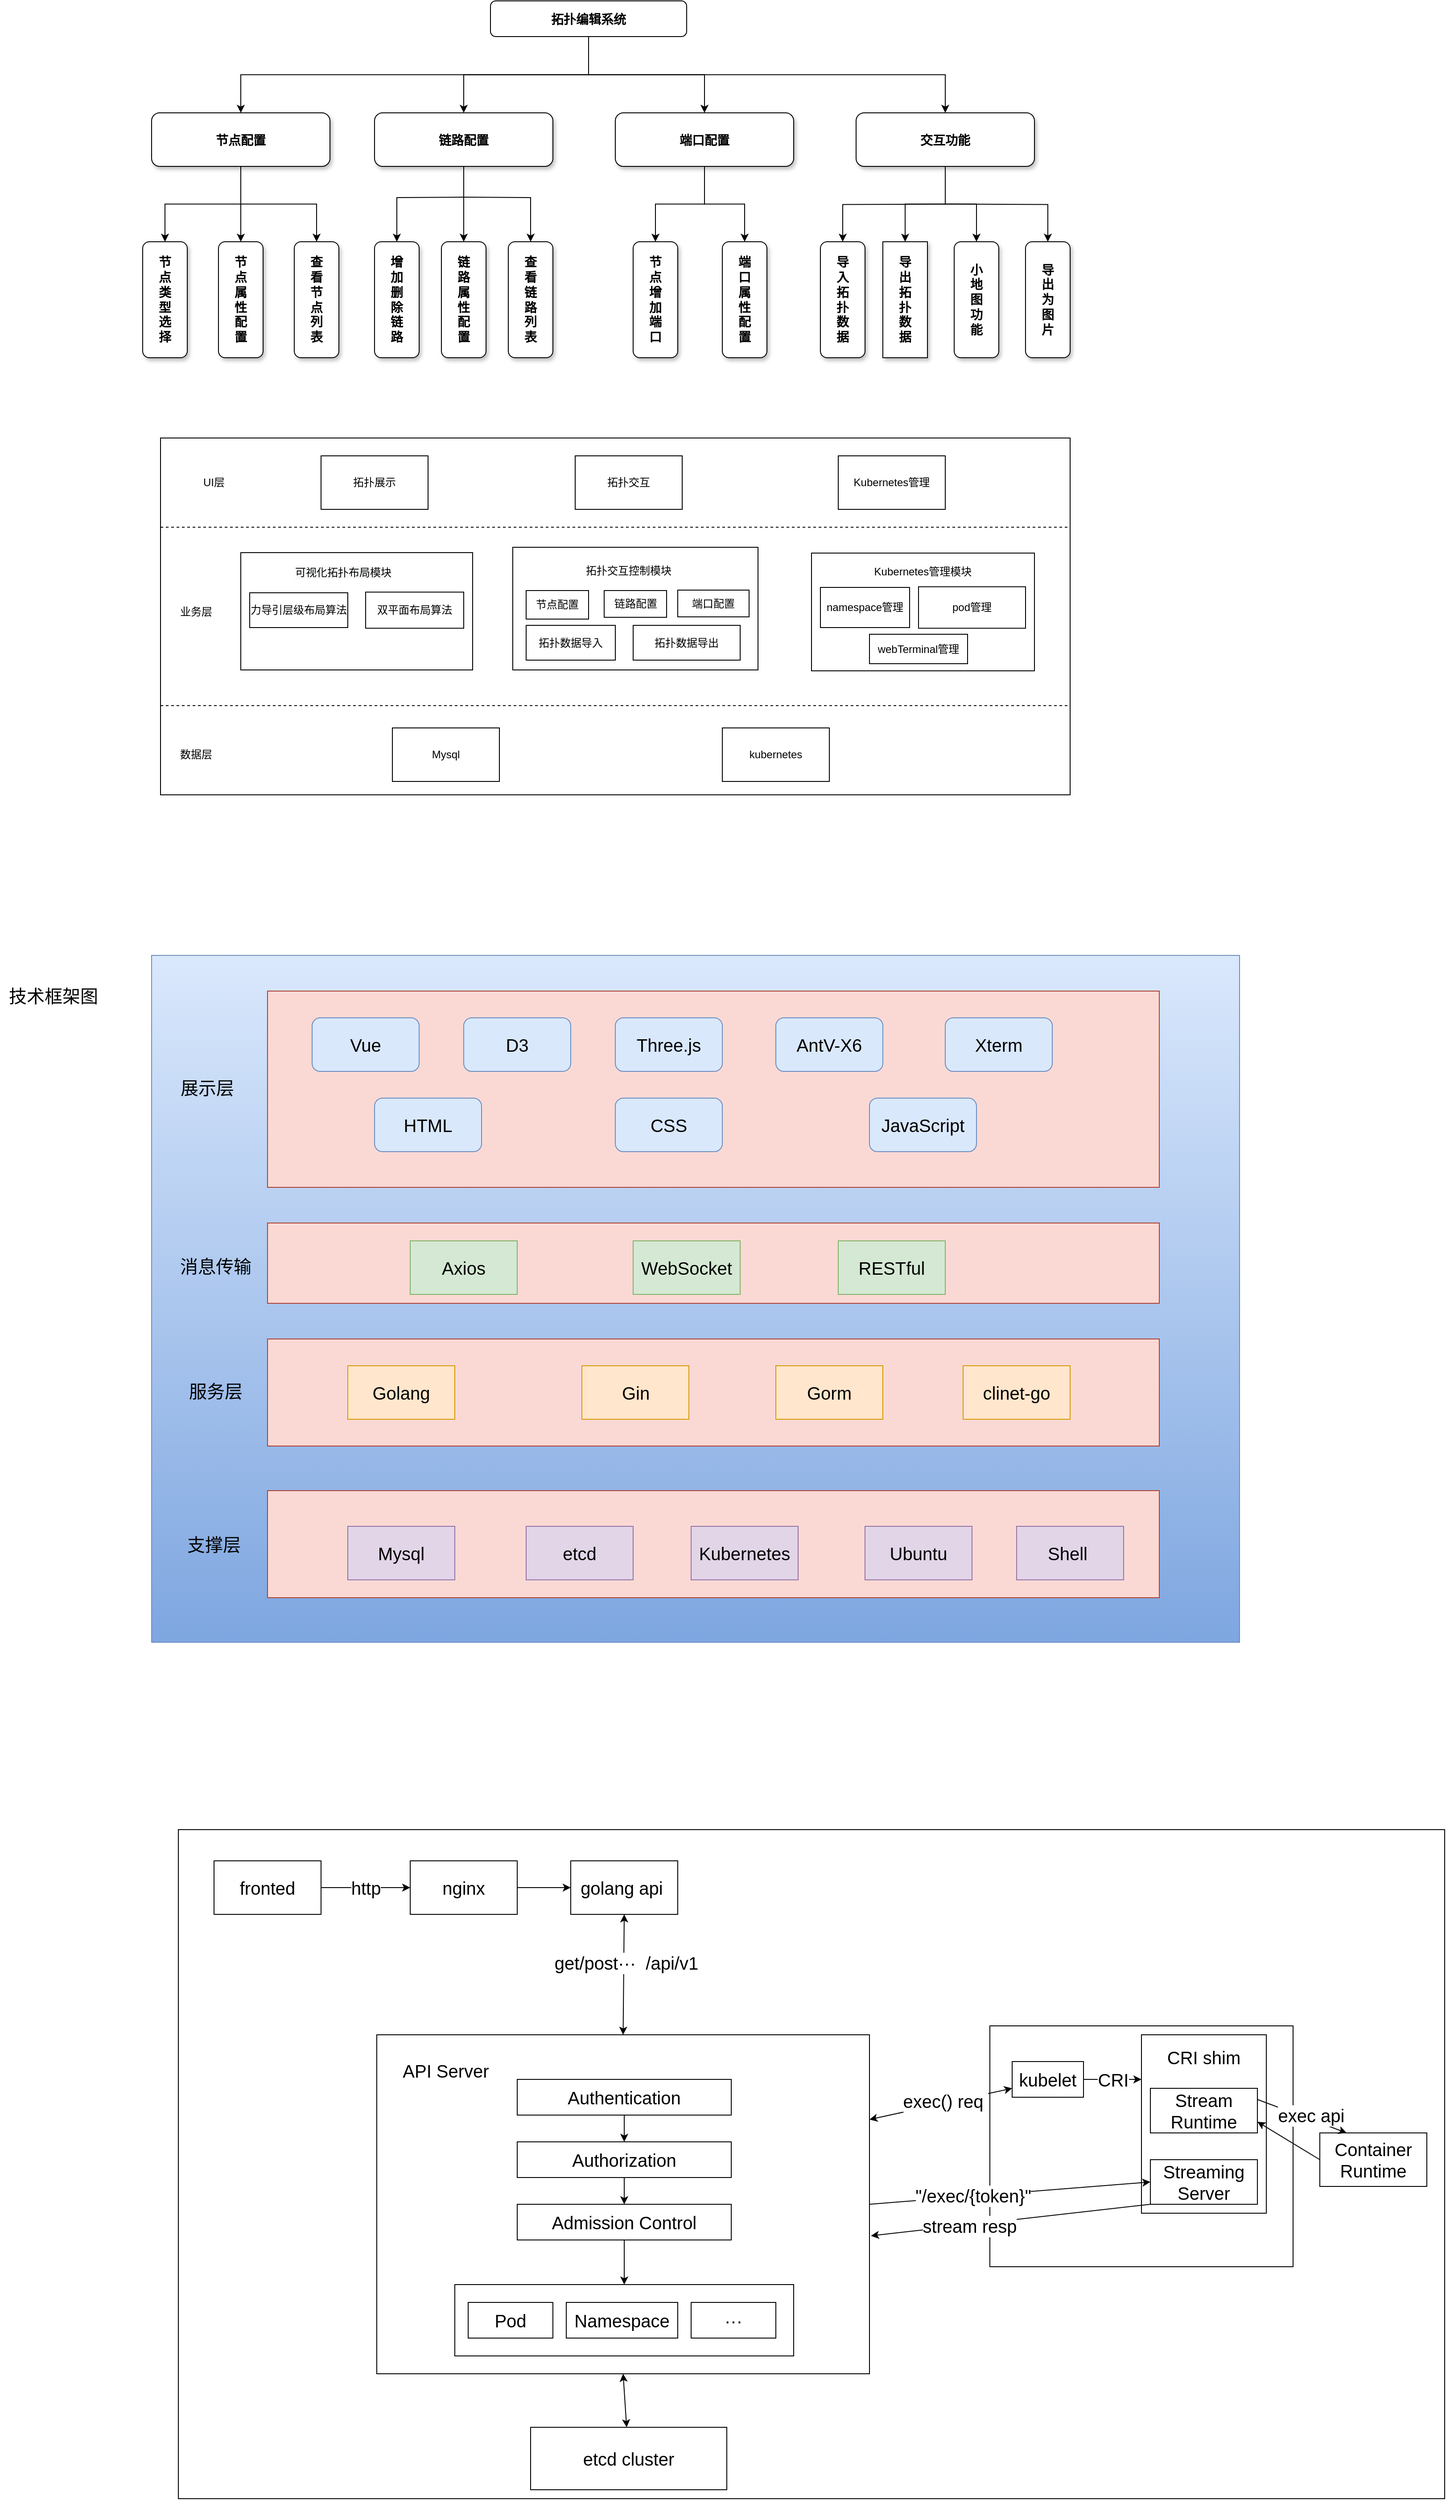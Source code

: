 <mxfile version="20.5.1" type="github">
  <diagram name="Page-1" id="97916047-d0de-89f5-080d-49f4d83e522f">
    <mxGraphModel dx="1673" dy="887" grid="1" gridSize="10" guides="1" tooltips="1" connect="1" arrows="1" fold="1" page="1" pageScale="1.5" pageWidth="4681" pageHeight="3300" background="none" math="0" shadow="0">
      <root>
        <mxCell id="0" />
        <mxCell id="1" parent="0" />
        <mxCell id="KwxauNoUihIvwHTF1U2A-198" value="" style="rounded=0;whiteSpace=wrap;html=1;shadow=0;fontSize=20;fillColor=#dae8fc;strokeColor=#6c8ebf;gradientColor=#7ea6e0;" vertex="1" parent="1">
          <mxGeometry x="330" y="1400" width="1220" height="770" as="geometry" />
        </mxCell>
        <mxCell id="3" value="拓扑编辑系统" style="rounded=1;shadow=0;fontStyle=1;fontSize=14;" parent="1" vertex="1">
          <mxGeometry x="710" y="330" width="220" height="40" as="geometry" />
        </mxCell>
        <mxCell id="KwxauNoUihIvwHTF1U2A-68" value="" style="edgeStyle=orthogonalEdgeStyle;rounded=0;jumpSize=1;orthogonalLoop=1;jettySize=auto;html=1;strokeColor=default;startFill=1;endFill=1;" edge="1" parent="1" source="4" target="KwxauNoUihIvwHTF1U2A-67">
          <mxGeometry relative="1" as="geometry" />
        </mxCell>
        <mxCell id="KwxauNoUihIvwHTF1U2A-70" value="" style="edgeStyle=orthogonalEdgeStyle;rounded=0;jumpSize=1;orthogonalLoop=1;jettySize=auto;html=1;strokeColor=default;startFill=1;endFill=1;entryX=0.5;entryY=0;entryDx=0;entryDy=0;" edge="1" parent="1" source="4" target="KwxauNoUihIvwHTF1U2A-71">
          <mxGeometry relative="1" as="geometry">
            <mxPoint x="470" y="610" as="targetPoint" />
          </mxGeometry>
        </mxCell>
        <mxCell id="4" value="节点配置" style="rounded=1;shadow=1;fontStyle=1;fontSize=14;" parent="1" vertex="1">
          <mxGeometry x="330" y="455.5" width="200" height="60" as="geometry" />
        </mxCell>
        <mxCell id="5" value="链路配置" style="rounded=1;shadow=1;fontStyle=1;fontSize=14;" parent="1" vertex="1">
          <mxGeometry x="580" y="455.5" width="200" height="60" as="geometry" />
        </mxCell>
        <mxCell id="6" value="端口配置" style="rounded=1;shadow=1;fontStyle=1;fontSize=14;" parent="1" vertex="1">
          <mxGeometry x="850" y="455.5" width="200" height="60" as="geometry" />
        </mxCell>
        <mxCell id="KwxauNoUihIvwHTF1U2A-131" value="" style="edgeStyle=orthogonalEdgeStyle;rounded=0;jumpSize=1;orthogonalLoop=1;jettySize=auto;html=1;strokeColor=default;startFill=1;endFill=1;" edge="1" parent="1" source="KwxauNoUihIvwHTF1U2A-57" target="KwxauNoUihIvwHTF1U2A-128">
          <mxGeometry relative="1" as="geometry" />
        </mxCell>
        <mxCell id="KwxauNoUihIvwHTF1U2A-135" style="edgeStyle=orthogonalEdgeStyle;rounded=0;jumpSize=1;orthogonalLoop=1;jettySize=auto;html=1;exitX=0.5;exitY=1;exitDx=0;exitDy=0;entryX=0.5;entryY=0;entryDx=0;entryDy=0;strokeColor=default;startFill=1;endFill=1;" edge="1" parent="1" source="KwxauNoUihIvwHTF1U2A-57" target="KwxauNoUihIvwHTF1U2A-134">
          <mxGeometry relative="1" as="geometry" />
        </mxCell>
        <mxCell id="KwxauNoUihIvwHTF1U2A-57" value="交互功能" style="rounded=1;shadow=1;fontStyle=1;fontSize=14;" vertex="1" parent="1">
          <mxGeometry x="1120" y="455.5" width="200" height="60" as="geometry" />
        </mxCell>
        <mxCell id="KwxauNoUihIvwHTF1U2A-63" value="" style="endArrow=classic;html=1;rounded=0;strokeColor=default;jumpSize=1;edgeStyle=orthogonalEdgeStyle;entryX=0.5;entryY=0;entryDx=0;entryDy=0;exitX=0.5;exitY=1;exitDx=0;exitDy=0;" edge="1" parent="1" source="3" target="4">
          <mxGeometry width="50" height="50" relative="1" as="geometry">
            <mxPoint x="769.94" y="390" as="sourcePoint" />
            <mxPoint x="719.94" y="440" as="targetPoint" />
          </mxGeometry>
        </mxCell>
        <mxCell id="KwxauNoUihIvwHTF1U2A-64" value="" style="endArrow=classic;html=1;rounded=0;strokeColor=default;jumpSize=1;entryX=0.5;entryY=0;entryDx=0;entryDy=0;exitX=0.5;exitY=1;exitDx=0;exitDy=0;edgeStyle=orthogonalEdgeStyle;" edge="1" parent="1" source="3" target="5">
          <mxGeometry width="50" height="50" relative="1" as="geometry">
            <mxPoint x="830" y="420" as="sourcePoint" />
            <mxPoint x="780" y="470" as="targetPoint" />
          </mxGeometry>
        </mxCell>
        <mxCell id="KwxauNoUihIvwHTF1U2A-65" value="" style="endArrow=classic;html=1;rounded=0;strokeColor=default;jumpSize=1;edgeStyle=orthogonalEdgeStyle;entryX=0.5;entryY=0;entryDx=0;entryDy=0;exitX=0.5;exitY=1;exitDx=0;exitDy=0;" edge="1" parent="1" source="3" target="6">
          <mxGeometry width="50" height="50" relative="1" as="geometry">
            <mxPoint x="960" y="360" as="sourcePoint" />
            <mxPoint x="910" y="410" as="targetPoint" />
          </mxGeometry>
        </mxCell>
        <mxCell id="KwxauNoUihIvwHTF1U2A-66" value="" style="endArrow=classic;html=1;rounded=0;strokeColor=default;jumpSize=1;entryX=0.5;entryY=0;entryDx=0;entryDy=0;exitX=0.5;exitY=1;exitDx=0;exitDy=0;edgeStyle=orthogonalEdgeStyle;" edge="1" parent="1" source="3" target="KwxauNoUihIvwHTF1U2A-57">
          <mxGeometry width="50" height="50" relative="1" as="geometry">
            <mxPoint x="1130" y="400" as="sourcePoint" />
            <mxPoint x="1080" y="450" as="targetPoint" />
          </mxGeometry>
        </mxCell>
        <mxCell id="KwxauNoUihIvwHTF1U2A-67" value="节&lt;br&gt;点&lt;br&gt;类&lt;br&gt;型&lt;br&gt;选&lt;br&gt;择" style="whiteSpace=wrap;html=1;fontSize=14;rounded=1;shadow=1;fontStyle=1;align=center;" vertex="1" parent="1">
          <mxGeometry x="320" y="600" width="50" height="130" as="geometry" />
        </mxCell>
        <mxCell id="KwxauNoUihIvwHTF1U2A-71" value="节&lt;br&gt;点&lt;br&gt;属&lt;br&gt;性&lt;br&gt;配&lt;br&gt;置" style="whiteSpace=wrap;html=1;fontSize=14;rounded=1;shadow=1;fontStyle=1;" vertex="1" parent="1">
          <mxGeometry x="405" y="600" width="50" height="130" as="geometry" />
        </mxCell>
        <mxCell id="KwxauNoUihIvwHTF1U2A-73" value="查&lt;br&gt;看&lt;br&gt;节&lt;br&gt;点&lt;br&gt;列&lt;br&gt;表" style="whiteSpace=wrap;html=1;fontSize=14;rounded=1;shadow=1;fontStyle=1;" vertex="1" parent="1">
          <mxGeometry x="490" y="600" width="50" height="130" as="geometry" />
        </mxCell>
        <mxCell id="KwxauNoUihIvwHTF1U2A-74" value="" style="edgeStyle=orthogonalEdgeStyle;rounded=0;jumpSize=1;orthogonalLoop=1;jettySize=auto;html=1;strokeColor=default;startFill=1;endFill=1;entryX=0.5;entryY=0;entryDx=0;entryDy=0;exitX=0.5;exitY=1;exitDx=0;exitDy=0;" edge="1" parent="1" source="4" target="KwxauNoUihIvwHTF1U2A-73">
          <mxGeometry relative="1" as="geometry">
            <mxPoint x="480" y="510" as="sourcePoint" />
            <mxPoint x="515" y="594.5" as="targetPoint" />
          </mxGeometry>
        </mxCell>
        <mxCell id="KwxauNoUihIvwHTF1U2A-101" value="" style="edgeStyle=orthogonalEdgeStyle;rounded=0;jumpSize=1;orthogonalLoop=1;jettySize=auto;html=1;strokeColor=default;startFill=1;endFill=1;" edge="1" parent="1" target="KwxauNoUihIvwHTF1U2A-103">
          <mxGeometry relative="1" as="geometry">
            <mxPoint x="680" y="550" as="sourcePoint" />
          </mxGeometry>
        </mxCell>
        <mxCell id="KwxauNoUihIvwHTF1U2A-102" value="" style="edgeStyle=orthogonalEdgeStyle;rounded=0;jumpSize=1;orthogonalLoop=1;jettySize=auto;html=1;strokeColor=default;startFill=1;endFill=1;entryX=0.5;entryY=0;entryDx=0;entryDy=0;exitX=0.5;exitY=1;exitDx=0;exitDy=0;" edge="1" parent="1" target="KwxauNoUihIvwHTF1U2A-104" source="5">
          <mxGeometry relative="1" as="geometry">
            <mxPoint x="680" y="550" as="sourcePoint" />
            <mxPoint x="720" y="644.5" as="targetPoint" />
          </mxGeometry>
        </mxCell>
        <mxCell id="KwxauNoUihIvwHTF1U2A-103" value="增&lt;br&gt;加&lt;br&gt;删&lt;br&gt;除&lt;br&gt;链&lt;br&gt;路" style="whiteSpace=wrap;html=1;fontSize=14;rounded=1;shadow=1;fontStyle=1;align=center;" vertex="1" parent="1">
          <mxGeometry x="580" y="600" width="50" height="130" as="geometry" />
        </mxCell>
        <mxCell id="KwxauNoUihIvwHTF1U2A-104" value="链&lt;br&gt;路&lt;br&gt;属&lt;br&gt;性&lt;br&gt;配&lt;br&gt;置" style="whiteSpace=wrap;html=1;fontSize=14;rounded=1;shadow=1;fontStyle=1;" vertex="1" parent="1">
          <mxGeometry x="655" y="600" width="50" height="130" as="geometry" />
        </mxCell>
        <mxCell id="KwxauNoUihIvwHTF1U2A-105" value="查&lt;br&gt;看&lt;br&gt;链&lt;br&gt;路&lt;br&gt;列&lt;br&gt;表" style="whiteSpace=wrap;html=1;fontSize=14;rounded=1;shadow=1;fontStyle=1;" vertex="1" parent="1">
          <mxGeometry x="730" y="600" width="50" height="130" as="geometry" />
        </mxCell>
        <mxCell id="KwxauNoUihIvwHTF1U2A-106" value="" style="edgeStyle=orthogonalEdgeStyle;rounded=0;jumpSize=1;orthogonalLoop=1;jettySize=auto;html=1;strokeColor=default;startFill=1;endFill=1;entryX=0.5;entryY=0;entryDx=0;entryDy=0;exitX=0.5;exitY=1;exitDx=0;exitDy=0;" edge="1" parent="1" target="KwxauNoUihIvwHTF1U2A-105">
          <mxGeometry relative="1" as="geometry">
            <mxPoint x="680" y="550" as="sourcePoint" />
            <mxPoint x="765" y="629" as="targetPoint" />
          </mxGeometry>
        </mxCell>
        <mxCell id="KwxauNoUihIvwHTF1U2A-119" value="" style="edgeStyle=orthogonalEdgeStyle;rounded=0;jumpSize=1;orthogonalLoop=1;jettySize=auto;html=1;strokeColor=default;startFill=1;endFill=1;exitX=0.5;exitY=1;exitDx=0;exitDy=0;" edge="1" parent="1" target="KwxauNoUihIvwHTF1U2A-121" source="6">
          <mxGeometry relative="1" as="geometry">
            <mxPoint x="950" y="560" as="sourcePoint" />
          </mxGeometry>
        </mxCell>
        <mxCell id="KwxauNoUihIvwHTF1U2A-120" value="" style="edgeStyle=orthogonalEdgeStyle;rounded=0;jumpSize=1;orthogonalLoop=1;jettySize=auto;html=1;strokeColor=default;startFill=1;endFill=1;entryX=0.5;entryY=0;entryDx=0;entryDy=0;exitX=0.5;exitY=1;exitDx=0;exitDy=0;" edge="1" parent="1" target="KwxauNoUihIvwHTF1U2A-122" source="6">
          <mxGeometry relative="1" as="geometry">
            <mxPoint x="940" y="550" as="sourcePoint" />
            <mxPoint x="980" y="644.5" as="targetPoint" />
          </mxGeometry>
        </mxCell>
        <mxCell id="KwxauNoUihIvwHTF1U2A-121" value="节&lt;br&gt;点&lt;br&gt;增&lt;br&gt;加&lt;br&gt;端&lt;br&gt;口" style="whiteSpace=wrap;html=1;fontSize=14;rounded=1;shadow=1;fontStyle=1;align=center;" vertex="1" parent="1">
          <mxGeometry x="870" y="600" width="50" height="130" as="geometry" />
        </mxCell>
        <mxCell id="KwxauNoUihIvwHTF1U2A-122" value="端&lt;br&gt;口&lt;br&gt;属&lt;br&gt;性&lt;br&gt;配&lt;br&gt;置" style="whiteSpace=wrap;html=1;fontSize=14;rounded=1;shadow=1;fontStyle=1;" vertex="1" parent="1">
          <mxGeometry x="970" y="600" width="50" height="130" as="geometry" />
        </mxCell>
        <mxCell id="KwxauNoUihIvwHTF1U2A-125" value="" style="edgeStyle=orthogonalEdgeStyle;rounded=0;jumpSize=1;orthogonalLoop=1;jettySize=auto;html=1;strokeColor=default;startFill=1;endFill=1;" edge="1" parent="1" target="KwxauNoUihIvwHTF1U2A-127">
          <mxGeometry relative="1" as="geometry">
            <mxPoint x="1230" y="557.75" as="sourcePoint" />
          </mxGeometry>
        </mxCell>
        <mxCell id="KwxauNoUihIvwHTF1U2A-127" value="导&lt;br&gt;入&lt;br&gt;拓&lt;br&gt;扑&lt;br&gt;数&lt;br&gt;据" style="whiteSpace=wrap;html=1;fontSize=14;rounded=1;shadow=1;fontStyle=1;align=center;" vertex="1" parent="1">
          <mxGeometry x="1080" y="600" width="50" height="130" as="geometry" />
        </mxCell>
        <mxCell id="KwxauNoUihIvwHTF1U2A-128" value="导&lt;br&gt;出&lt;br&gt;拓&lt;br&gt;扑&lt;br&gt;数&lt;br&gt;据" style="whiteSpace=wrap;html=1;fontSize=14;rounded=1;shadow=1;fontStyle=1;arcSize=0;" vertex="1" parent="1">
          <mxGeometry x="1150" y="600" width="50" height="130" as="geometry" />
        </mxCell>
        <mxCell id="KwxauNoUihIvwHTF1U2A-129" value="导&lt;br&gt;出&lt;br&gt;为&lt;br&gt;图&lt;br&gt;片" style="whiteSpace=wrap;html=1;fontSize=14;rounded=1;shadow=1;fontStyle=1;" vertex="1" parent="1">
          <mxGeometry x="1310" y="600" width="50" height="130" as="geometry" />
        </mxCell>
        <mxCell id="KwxauNoUihIvwHTF1U2A-130" value="" style="edgeStyle=orthogonalEdgeStyle;rounded=0;jumpSize=1;orthogonalLoop=1;jettySize=auto;html=1;strokeColor=default;startFill=1;endFill=1;entryX=0.5;entryY=0;entryDx=0;entryDy=0;exitX=0.5;exitY=1;exitDx=0;exitDy=0;" edge="1" parent="1" target="KwxauNoUihIvwHTF1U2A-129">
          <mxGeometry relative="1" as="geometry">
            <mxPoint x="1230" y="557.75" as="sourcePoint" />
            <mxPoint x="1315" y="636.75" as="targetPoint" />
          </mxGeometry>
        </mxCell>
        <mxCell id="KwxauNoUihIvwHTF1U2A-134" value="小&lt;br&gt;地&lt;br&gt;图&lt;br&gt;功&lt;br&gt;能" style="whiteSpace=wrap;html=1;fontSize=14;rounded=1;shadow=1;fontStyle=1;" vertex="1" parent="1">
          <mxGeometry x="1230" y="600" width="50" height="130" as="geometry" />
        </mxCell>
        <mxCell id="KwxauNoUihIvwHTF1U2A-136" value="" style="rounded=0;whiteSpace=wrap;html=1;" vertex="1" parent="1">
          <mxGeometry x="340" y="820" width="1020" height="400" as="geometry" />
        </mxCell>
        <mxCell id="KwxauNoUihIvwHTF1U2A-137" value="" style="endArrow=none;dashed=1;html=1;rounded=0;exitX=0;exitY=0.25;exitDx=0;exitDy=0;entryX=1;entryY=0.25;entryDx=0;entryDy=0;" edge="1" parent="1" source="KwxauNoUihIvwHTF1U2A-136" target="KwxauNoUihIvwHTF1U2A-136">
          <mxGeometry width="50" height="50" relative="1" as="geometry">
            <mxPoint x="320" y="900" as="sourcePoint" />
            <mxPoint x="1350" y="880" as="targetPoint" />
          </mxGeometry>
        </mxCell>
        <mxCell id="KwxauNoUihIvwHTF1U2A-138" value="UI层&lt;br&gt;" style="text;html=1;strokeColor=none;fillColor=none;align=center;verticalAlign=middle;whiteSpace=wrap;rounded=0;" vertex="1" parent="1">
          <mxGeometry x="370" y="855" width="60" height="30" as="geometry" />
        </mxCell>
        <mxCell id="KwxauNoUihIvwHTF1U2A-139" value="拓扑展示" style="rounded=0;whiteSpace=wrap;html=1;" vertex="1" parent="1">
          <mxGeometry x="520" y="840" width="120" height="60" as="geometry" />
        </mxCell>
        <mxCell id="KwxauNoUihIvwHTF1U2A-140" value="拓扑交互" style="rounded=0;whiteSpace=wrap;html=1;" vertex="1" parent="1">
          <mxGeometry x="805" y="840" width="120" height="60" as="geometry" />
        </mxCell>
        <mxCell id="KwxauNoUihIvwHTF1U2A-141" value="Kubernetes管理" style="rounded=0;whiteSpace=wrap;html=1;" vertex="1" parent="1">
          <mxGeometry x="1100" y="840" width="120" height="60" as="geometry" />
        </mxCell>
        <mxCell id="KwxauNoUihIvwHTF1U2A-142" value="" style="endArrow=none;dashed=1;html=1;rounded=0;exitX=0;exitY=0.25;exitDx=0;exitDy=0;entryX=1;entryY=0.25;entryDx=0;entryDy=0;" edge="1" parent="1">
          <mxGeometry width="50" height="50" relative="1" as="geometry">
            <mxPoint x="340" y="1120" as="sourcePoint" />
            <mxPoint x="1360" y="1120" as="targetPoint" />
          </mxGeometry>
        </mxCell>
        <mxCell id="KwxauNoUihIvwHTF1U2A-143" value="业务层" style="text;html=1;strokeColor=none;fillColor=none;align=center;verticalAlign=middle;whiteSpace=wrap;rounded=0;" vertex="1" parent="1">
          <mxGeometry x="350" y="1000" width="60" height="30" as="geometry" />
        </mxCell>
        <mxCell id="KwxauNoUihIvwHTF1U2A-144" value="" style="rounded=0;whiteSpace=wrap;html=1;" vertex="1" parent="1">
          <mxGeometry x="430" y="948.5" width="260" height="131.5" as="geometry" />
        </mxCell>
        <mxCell id="KwxauNoUihIvwHTF1U2A-145" value="&lt;br&gt;&lt;span style=&quot;color: rgb(0, 0, 0); font-family: Helvetica; font-size: 12px; font-style: normal; font-variant-ligatures: normal; font-variant-caps: normal; font-weight: 400; letter-spacing: normal; orphans: 2; text-align: center; text-indent: 0px; text-transform: none; widows: 2; word-spacing: 0px; -webkit-text-stroke-width: 0px; background-color: rgb(248, 249, 250); text-decoration-thickness: initial; text-decoration-style: initial; text-decoration-color: initial; float: none; display: inline !important;&quot;&gt;可视化拓扑布局模块&lt;/span&gt;&lt;br&gt;" style="text;html=1;strokeColor=none;fillColor=none;align=center;verticalAlign=middle;whiteSpace=wrap;rounded=0;" vertex="1" parent="1">
          <mxGeometry x="490" y="957.5" width="110" height="10" as="geometry" />
        </mxCell>
        <mxCell id="KwxauNoUihIvwHTF1U2A-146" value="力导引层级布局算法" style="rounded=0;whiteSpace=wrap;html=1;" vertex="1" parent="1">
          <mxGeometry x="440" y="993.5" width="110" height="39" as="geometry" />
        </mxCell>
        <mxCell id="KwxauNoUihIvwHTF1U2A-147" value="双平面布局算法" style="rounded=0;whiteSpace=wrap;html=1;" vertex="1" parent="1">
          <mxGeometry x="570" y="992.75" width="110" height="40.5" as="geometry" />
        </mxCell>
        <mxCell id="KwxauNoUihIvwHTF1U2A-148" value="" style="rounded=0;whiteSpace=wrap;html=1;" vertex="1" parent="1">
          <mxGeometry x="735" y="942.5" width="275" height="137.5" as="geometry" />
        </mxCell>
        <mxCell id="KwxauNoUihIvwHTF1U2A-149" value="拓扑交互控制模块" style="text;html=1;strokeColor=none;fillColor=none;align=center;verticalAlign=middle;whiteSpace=wrap;rounded=0;" vertex="1" parent="1">
          <mxGeometry x="810" y="957.5" width="110" height="22" as="geometry" />
        </mxCell>
        <mxCell id="KwxauNoUihIvwHTF1U2A-150" value="节点配置" style="rounded=0;whiteSpace=wrap;html=1;" vertex="1" parent="1">
          <mxGeometry x="750" y="991" width="70" height="32" as="geometry" />
        </mxCell>
        <mxCell id="KwxauNoUihIvwHTF1U2A-151" value="链路配置" style="rounded=0;whiteSpace=wrap;html=1;" vertex="1" parent="1">
          <mxGeometry x="837.5" y="991" width="70" height="30" as="geometry" />
        </mxCell>
        <mxCell id="KwxauNoUihIvwHTF1U2A-152" value="端口配置" style="rounded=0;whiteSpace=wrap;html=1;" vertex="1" parent="1">
          <mxGeometry x="920" y="990.5" width="80" height="30" as="geometry" />
        </mxCell>
        <mxCell id="KwxauNoUihIvwHTF1U2A-153" value="拓扑数据导入" style="rounded=0;whiteSpace=wrap;html=1;" vertex="1" parent="1">
          <mxGeometry x="750" y="1030" width="100" height="39" as="geometry" />
        </mxCell>
        <mxCell id="KwxauNoUihIvwHTF1U2A-154" value="拓扑数据导出" style="rounded=0;whiteSpace=wrap;html=1;" vertex="1" parent="1">
          <mxGeometry x="870" y="1030" width="120" height="39" as="geometry" />
        </mxCell>
        <mxCell id="KwxauNoUihIvwHTF1U2A-155" value="" style="rounded=0;whiteSpace=wrap;html=1;" vertex="1" parent="1">
          <mxGeometry x="1070" y="949" width="250" height="132" as="geometry" />
        </mxCell>
        <mxCell id="KwxauNoUihIvwHTF1U2A-156" value="namespace管理" style="rounded=0;whiteSpace=wrap;html=1;" vertex="1" parent="1">
          <mxGeometry x="1080" y="987.5" width="100" height="45" as="geometry" />
        </mxCell>
        <mxCell id="KwxauNoUihIvwHTF1U2A-157" value="Kubernetes管理模块" style="text;html=1;strokeColor=none;fillColor=none;align=center;verticalAlign=middle;whiteSpace=wrap;rounded=0;" vertex="1" parent="1">
          <mxGeometry x="1135" y="960.5" width="120" height="19" as="geometry" />
        </mxCell>
        <mxCell id="KwxauNoUihIvwHTF1U2A-158" value="pod管理" style="rounded=0;whiteSpace=wrap;html=1;" vertex="1" parent="1">
          <mxGeometry x="1190" y="986.75" width="120" height="46.5" as="geometry" />
        </mxCell>
        <mxCell id="KwxauNoUihIvwHTF1U2A-159" value="数据层" style="text;html=1;strokeColor=none;fillColor=none;align=center;verticalAlign=middle;whiteSpace=wrap;rounded=0;" vertex="1" parent="1">
          <mxGeometry x="350" y="1160" width="60" height="30" as="geometry" />
        </mxCell>
        <mxCell id="KwxauNoUihIvwHTF1U2A-160" value="Mysql" style="rounded=0;whiteSpace=wrap;html=1;" vertex="1" parent="1">
          <mxGeometry x="600" y="1145" width="120" height="60" as="geometry" />
        </mxCell>
        <mxCell id="KwxauNoUihIvwHTF1U2A-161" value="kubernetes" style="rounded=0;whiteSpace=wrap;html=1;" vertex="1" parent="1">
          <mxGeometry x="970" y="1145" width="120" height="60" as="geometry" />
        </mxCell>
        <mxCell id="KwxauNoUihIvwHTF1U2A-162" value="webTerminal管理" style="rounded=0;whiteSpace=wrap;html=1;" vertex="1" parent="1">
          <mxGeometry x="1135" y="1040" width="110" height="33" as="geometry" />
        </mxCell>
        <mxCell id="KwxauNoUihIvwHTF1U2A-174" value="技术框架图" style="text;html=1;strokeColor=none;fillColor=none;align=center;verticalAlign=middle;whiteSpace=wrap;rounded=0;shadow=0;fontSize=20;" vertex="1" parent="1">
          <mxGeometry x="160" y="1430" width="120" height="30" as="geometry" />
        </mxCell>
        <mxCell id="KwxauNoUihIvwHTF1U2A-189" value="" style="rounded=0;whiteSpace=wrap;html=1;shadow=0;fontSize=20;fillColor=#fad9d5;strokeColor=#ae4132;" vertex="1" parent="1">
          <mxGeometry x="460" y="1440" width="1000" height="220" as="geometry" />
        </mxCell>
        <mxCell id="KwxauNoUihIvwHTF1U2A-163" value="" style="rounded=0;whiteSpace=wrap;html=1;shadow=0;fontStyle=1;fillColor=#fad9d5;strokeColor=#ae4132;" vertex="1" parent="1">
          <mxGeometry x="460" y="1830" width="1000" height="120" as="geometry" />
        </mxCell>
        <mxCell id="KwxauNoUihIvwHTF1U2A-170" value="Golang" style="rounded=0;whiteSpace=wrap;html=1;shadow=0;fontSize=20;fillColor=#ffe6cc;strokeColor=#d79b00;" vertex="1" parent="1">
          <mxGeometry x="550" y="1860" width="120" height="60" as="geometry" />
        </mxCell>
        <mxCell id="KwxauNoUihIvwHTF1U2A-171" value="Gin" style="rounded=0;whiteSpace=wrap;html=1;shadow=0;fontSize=20;fillColor=#ffe6cc;strokeColor=#d79b00;" vertex="1" parent="1">
          <mxGeometry x="812.5" y="1860" width="120" height="60" as="geometry" />
        </mxCell>
        <mxCell id="KwxauNoUihIvwHTF1U2A-184" value="展示层" style="text;html=1;strokeColor=none;fillColor=none;align=center;verticalAlign=middle;whiteSpace=wrap;rounded=0;shadow=0;fontSize=20;" vertex="1" parent="1">
          <mxGeometry x="345" y="1530" width="95" height="35" as="geometry" />
        </mxCell>
        <mxCell id="KwxauNoUihIvwHTF1U2A-165" value="D3" style="rounded=1;whiteSpace=wrap;html=1;shadow=0;fontSize=20;fillColor=#dae8fc;strokeColor=#6c8ebf;" vertex="1" parent="1">
          <mxGeometry x="680" y="1470" width="120" height="60" as="geometry" />
        </mxCell>
        <mxCell id="KwxauNoUihIvwHTF1U2A-166" value="Three.js" style="rounded=1;whiteSpace=wrap;html=1;shadow=0;fontSize=20;fillColor=#dae8fc;strokeColor=#6c8ebf;" vertex="1" parent="1">
          <mxGeometry x="850" y="1470" width="120" height="60" as="geometry" />
        </mxCell>
        <mxCell id="KwxauNoUihIvwHTF1U2A-167" value="AntV-X6" style="rounded=1;whiteSpace=wrap;html=1;shadow=0;fontSize=20;fillColor=#dae8fc;strokeColor=#6c8ebf;" vertex="1" parent="1">
          <mxGeometry x="1030" y="1470" width="120" height="60" as="geometry" />
        </mxCell>
        <mxCell id="KwxauNoUihIvwHTF1U2A-175" value="&lt;span style=&quot;font-size: 20px;&quot;&gt;HTML&lt;/span&gt;" style="rounded=1;whiteSpace=wrap;html=1;shadow=0;fillColor=#dae8fc;strokeColor=#6c8ebf;" vertex="1" parent="1">
          <mxGeometry x="580" y="1560" width="120" height="60" as="geometry" />
        </mxCell>
        <mxCell id="KwxauNoUihIvwHTF1U2A-176" value="&lt;font style=&quot;font-size: 20px;&quot;&gt;CSS&lt;/font&gt;" style="rounded=1;whiteSpace=wrap;html=1;shadow=0;fillColor=#dae8fc;strokeColor=#6c8ebf;" vertex="1" parent="1">
          <mxGeometry x="850" y="1560" width="120" height="60" as="geometry" />
        </mxCell>
        <mxCell id="KwxauNoUihIvwHTF1U2A-177" value="&lt;font style=&quot;font-size: 20px;&quot;&gt;JavaScript&lt;/font&gt;" style="rounded=1;whiteSpace=wrap;html=1;shadow=0;fillColor=#dae8fc;strokeColor=#6c8ebf;" vertex="1" parent="1">
          <mxGeometry x="1135" y="1560" width="120" height="60" as="geometry" />
        </mxCell>
        <mxCell id="KwxauNoUihIvwHTF1U2A-180" value="Xterm" style="rounded=1;whiteSpace=wrap;html=1;shadow=0;fontSize=20;fillColor=#dae8fc;strokeColor=#6c8ebf;" vertex="1" parent="1">
          <mxGeometry x="1220" y="1470" width="120" height="60" as="geometry" />
        </mxCell>
        <mxCell id="KwxauNoUihIvwHTF1U2A-164" value="&lt;font style=&quot;font-size: 20px;&quot;&gt;Vue&lt;/font&gt;" style="rounded=1;whiteSpace=wrap;html=1;shadow=0;fillColor=#dae8fc;strokeColor=#6c8ebf;" vertex="1" parent="1">
          <mxGeometry x="510" y="1470" width="120" height="60" as="geometry" />
        </mxCell>
        <mxCell id="KwxauNoUihIvwHTF1U2A-190" value="" style="rounded=0;whiteSpace=wrap;html=1;shadow=0;fontSize=20;fillColor=#fad9d5;strokeColor=#ae4132;" vertex="1" parent="1">
          <mxGeometry x="460" y="1700" width="1000" height="90" as="geometry" />
        </mxCell>
        <mxCell id="KwxauNoUihIvwHTF1U2A-168" value="Axios" style="rounded=0;whiteSpace=wrap;html=1;shadow=0;fontSize=20;fillColor=#d5e8d4;strokeColor=#82b366;" vertex="1" parent="1">
          <mxGeometry x="620" y="1720" width="120" height="60" as="geometry" />
        </mxCell>
        <mxCell id="KwxauNoUihIvwHTF1U2A-179" value="RESTful" style="rounded=0;whiteSpace=wrap;html=1;shadow=0;fontSize=20;fillColor=#d5e8d4;strokeColor=#82b366;" vertex="1" parent="1">
          <mxGeometry x="1100" y="1720" width="120" height="60" as="geometry" />
        </mxCell>
        <mxCell id="KwxauNoUihIvwHTF1U2A-191" value="消息传输" style="text;whiteSpace=wrap;html=1;fontSize=20;" vertex="1" parent="1">
          <mxGeometry x="360" y="1730" width="105" height="40" as="geometry" />
        </mxCell>
        <mxCell id="KwxauNoUihIvwHTF1U2A-192" value="服务层" style="text;whiteSpace=wrap;html=1;fontSize=20;" vertex="1" parent="1">
          <mxGeometry x="370" y="1870" width="105" height="40" as="geometry" />
        </mxCell>
        <mxCell id="KwxauNoUihIvwHTF1U2A-194" value="" style="rounded=0;whiteSpace=wrap;html=1;shadow=0;fontSize=20;fillColor=#fad9d5;strokeColor=#ae4132;" vertex="1" parent="1">
          <mxGeometry x="460" y="2000" width="1000" height="120" as="geometry" />
        </mxCell>
        <mxCell id="KwxauNoUihIvwHTF1U2A-173" value="Kubernetes" style="rounded=0;whiteSpace=wrap;html=1;shadow=0;fontSize=20;fillColor=#e1d5e7;strokeColor=#9673a6;" vertex="1" parent="1">
          <mxGeometry x="935" y="2040" width="120" height="60" as="geometry" />
        </mxCell>
        <mxCell id="KwxauNoUihIvwHTF1U2A-182" value="Ubuntu" style="rounded=0;whiteSpace=wrap;html=1;shadow=0;fontSize=20;fillColor=#e1d5e7;strokeColor=#9673a6;" vertex="1" parent="1">
          <mxGeometry x="1130" y="2040" width="120" height="60" as="geometry" />
        </mxCell>
        <mxCell id="KwxauNoUihIvwHTF1U2A-183" value="Shell&amp;nbsp;" style="rounded=0;whiteSpace=wrap;html=1;shadow=0;fontSize=20;fillColor=#e1d5e7;strokeColor=#9673a6;" vertex="1" parent="1">
          <mxGeometry x="1300" y="2040" width="120" height="60" as="geometry" />
        </mxCell>
        <mxCell id="KwxauNoUihIvwHTF1U2A-193" value="Mysql" style="rounded=0;whiteSpace=wrap;html=1;shadow=0;fontSize=20;fillColor=#e1d5e7;strokeColor=#9673a6;" vertex="1" parent="1">
          <mxGeometry x="550" y="2040" width="120" height="60" as="geometry" />
        </mxCell>
        <mxCell id="KwxauNoUihIvwHTF1U2A-195" value="支撑层" style="text;html=1;strokeColor=none;fillColor=none;align=center;verticalAlign=middle;whiteSpace=wrap;rounded=0;shadow=0;fontSize=20;" vertex="1" parent="1">
          <mxGeometry x="360" y="2045" width="80" height="30" as="geometry" />
        </mxCell>
        <mxCell id="KwxauNoUihIvwHTF1U2A-172" value="WebSocket" style="rounded=0;whiteSpace=wrap;html=1;shadow=0;fontSize=20;fillColor=#d5e8d4;strokeColor=#82b366;" vertex="1" parent="1">
          <mxGeometry x="870" y="1720" width="120" height="60" as="geometry" />
        </mxCell>
        <mxCell id="KwxauNoUihIvwHTF1U2A-199" value="Gorm" style="rounded=0;whiteSpace=wrap;html=1;shadow=0;fontSize=20;fillColor=#ffe6cc;strokeColor=#d79b00;" vertex="1" parent="1">
          <mxGeometry x="1030" y="1860" width="120" height="60" as="geometry" />
        </mxCell>
        <mxCell id="KwxauNoUihIvwHTF1U2A-201" value="etcd" style="rounded=0;whiteSpace=wrap;html=1;shadow=0;fontSize=20;fillColor=#e1d5e7;strokeColor=#9673a6;" vertex="1" parent="1">
          <mxGeometry x="750" y="2040" width="120" height="60" as="geometry" />
        </mxCell>
        <mxCell id="KwxauNoUihIvwHTF1U2A-203" value="" style="rounded=0;whiteSpace=wrap;html=1;shadow=0;fontSize=20;fillColor=#FFFFFF;" vertex="1" parent="1">
          <mxGeometry x="360" y="2380" width="1420" height="750" as="geometry" />
        </mxCell>
        <mxCell id="KwxauNoUihIvwHTF1U2A-204" value="fronted" style="rounded=0;whiteSpace=wrap;html=1;shadow=0;fontSize=20;fillColor=#FFFFFF;" vertex="1" parent="1">
          <mxGeometry x="400" y="2415" width="120" height="60" as="geometry" />
        </mxCell>
        <mxCell id="KwxauNoUihIvwHTF1U2A-211" value="" style="edgeStyle=orthogonalEdgeStyle;rounded=0;jumpSize=1;orthogonalLoop=1;jettySize=auto;html=1;strokeColor=default;fontSize=20;startFill=1;endFill=1;" edge="1" parent="1" source="KwxauNoUihIvwHTF1U2A-205" target="KwxauNoUihIvwHTF1U2A-210">
          <mxGeometry relative="1" as="geometry" />
        </mxCell>
        <mxCell id="KwxauNoUihIvwHTF1U2A-205" value="nginx" style="whiteSpace=wrap;html=1;fontSize=20;fillColor=#FFFFFF;rounded=0;shadow=0;" vertex="1" parent="1">
          <mxGeometry x="620" y="2415" width="120" height="60" as="geometry" />
        </mxCell>
        <mxCell id="KwxauNoUihIvwHTF1U2A-206" value="" style="endArrow=classic;html=1;rounded=0;strokeColor=default;fontSize=20;jumpSize=1;entryX=0;entryY=0.5;entryDx=0;entryDy=0;" edge="1" parent="1" source="KwxauNoUihIvwHTF1U2A-204" target="KwxauNoUihIvwHTF1U2A-205">
          <mxGeometry relative="1" as="geometry">
            <mxPoint x="580" y="2450" as="sourcePoint" />
            <mxPoint x="680" y="2450" as="targetPoint" />
          </mxGeometry>
        </mxCell>
        <mxCell id="KwxauNoUihIvwHTF1U2A-207" value="http" style="edgeLabel;resizable=0;html=1;align=center;verticalAlign=middle;rounded=1;shadow=0;fontSize=20;fillColor=#FFFFFF;" connectable="0" vertex="1" parent="KwxauNoUihIvwHTF1U2A-206">
          <mxGeometry relative="1" as="geometry" />
        </mxCell>
        <mxCell id="KwxauNoUihIvwHTF1U2A-209" value="clinet-go" style="rounded=0;whiteSpace=wrap;html=1;shadow=0;fontSize=20;fillColor=#ffe6cc;strokeColor=#d79b00;" vertex="1" parent="1">
          <mxGeometry x="1240" y="1860" width="120" height="60" as="geometry" />
        </mxCell>
        <mxCell id="KwxauNoUihIvwHTF1U2A-210" value="golang api&amp;nbsp;" style="whiteSpace=wrap;html=1;fontSize=20;fillColor=#FFFFFF;rounded=0;shadow=0;" vertex="1" parent="1">
          <mxGeometry x="800" y="2415" width="120" height="60" as="geometry" />
        </mxCell>
        <mxCell id="KwxauNoUihIvwHTF1U2A-228" value="etcd cluster" style="whiteSpace=wrap;html=1;fontSize=20;fillColor=#FFFFFF;rounded=0;shadow=0;" vertex="1" parent="1">
          <mxGeometry x="755" y="3050" width="220" height="70" as="geometry" />
        </mxCell>
        <mxCell id="KwxauNoUihIvwHTF1U2A-230" value="" style="rounded=0;whiteSpace=wrap;html=1;shadow=0;fontSize=20;fillColor=#FFFFFF;" vertex="1" parent="1">
          <mxGeometry x="582.5" y="2610" width="552.5" height="380" as="geometry" />
        </mxCell>
        <mxCell id="KwxauNoUihIvwHTF1U2A-223" value="" style="whiteSpace=wrap;html=1;fontSize=20;fillColor=#FFFFFF;rounded=0;shadow=0;" vertex="1" parent="1">
          <mxGeometry x="670" y="2890" width="380" height="80" as="geometry" />
        </mxCell>
        <mxCell id="KwxauNoUihIvwHTF1U2A-225" value="Pod" style="rounded=0;whiteSpace=wrap;html=1;shadow=0;fontSize=20;fillColor=#FFFFFF;" vertex="1" parent="1">
          <mxGeometry x="685" y="2910" width="95" height="40" as="geometry" />
        </mxCell>
        <mxCell id="KwxauNoUihIvwHTF1U2A-226" value="Namespace" style="rounded=0;whiteSpace=wrap;html=1;shadow=0;fontSize=20;fillColor=#FFFFFF;" vertex="1" parent="1">
          <mxGeometry x="795" y="2910" width="125" height="40" as="geometry" />
        </mxCell>
        <mxCell id="KwxauNoUihIvwHTF1U2A-227" value="···" style="rounded=0;whiteSpace=wrap;html=1;shadow=0;fontSize=20;fillColor=#FFFFFF;" vertex="1" parent="1">
          <mxGeometry x="935" y="2910" width="95" height="40" as="geometry" />
        </mxCell>
        <mxCell id="KwxauNoUihIvwHTF1U2A-236" style="edgeStyle=orthogonalEdgeStyle;rounded=0;jumpSize=1;orthogonalLoop=1;jettySize=auto;html=1;exitX=0.5;exitY=1;exitDx=0;exitDy=0;strokeColor=default;fontSize=20;startFill=1;endFill=1;" edge="1" parent="1" source="KwxauNoUihIvwHTF1U2A-217" target="KwxauNoUihIvwHTF1U2A-218">
          <mxGeometry relative="1" as="geometry" />
        </mxCell>
        <mxCell id="KwxauNoUihIvwHTF1U2A-217" value="Authentication" style="rounded=0;whiteSpace=wrap;html=1;shadow=0;fontSize=20;fillColor=#FFFFFF;" vertex="1" parent="1">
          <mxGeometry x="740" y="2660" width="240" height="40" as="geometry" />
        </mxCell>
        <mxCell id="KwxauNoUihIvwHTF1U2A-235" style="edgeStyle=orthogonalEdgeStyle;rounded=0;jumpSize=1;orthogonalLoop=1;jettySize=auto;html=1;exitX=0.5;exitY=1;exitDx=0;exitDy=0;strokeColor=default;fontSize=20;startFill=1;endFill=1;" edge="1" parent="1" source="KwxauNoUihIvwHTF1U2A-218" target="KwxauNoUihIvwHTF1U2A-220">
          <mxGeometry relative="1" as="geometry" />
        </mxCell>
        <mxCell id="KwxauNoUihIvwHTF1U2A-218" value="Authorization" style="rounded=0;whiteSpace=wrap;html=1;shadow=0;fontSize=20;fillColor=#FFFFFF;" vertex="1" parent="1">
          <mxGeometry x="740" y="2730" width="240" height="40" as="geometry" />
        </mxCell>
        <mxCell id="KwxauNoUihIvwHTF1U2A-220" value="Admission Control" style="rounded=0;whiteSpace=wrap;html=1;shadow=0;fontSize=20;fillColor=#FFFFFF;" vertex="1" parent="1">
          <mxGeometry x="740" y="2800" width="240" height="40" as="geometry" />
        </mxCell>
        <mxCell id="KwxauNoUihIvwHTF1U2A-224" value="" style="edgeStyle=orthogonalEdgeStyle;rounded=0;jumpSize=1;orthogonalLoop=1;jettySize=auto;html=1;strokeColor=default;fontSize=20;startFill=1;endFill=1;" edge="1" parent="1" source="KwxauNoUihIvwHTF1U2A-220" target="KwxauNoUihIvwHTF1U2A-223">
          <mxGeometry relative="1" as="geometry" />
        </mxCell>
        <mxCell id="KwxauNoUihIvwHTF1U2A-232" value="" style="endArrow=classic;startArrow=classic;html=1;rounded=0;strokeColor=default;fontSize=20;jumpSize=1;entryX=0.5;entryY=1;entryDx=0;entryDy=0;" edge="1" parent="1" source="KwxauNoUihIvwHTF1U2A-228" target="KwxauNoUihIvwHTF1U2A-230">
          <mxGeometry width="50" height="50" relative="1" as="geometry">
            <mxPoint x="810" y="3060" as="sourcePoint" />
            <mxPoint x="860" y="3010" as="targetPoint" />
          </mxGeometry>
        </mxCell>
        <mxCell id="KwxauNoUihIvwHTF1U2A-237" value="API Server" style="text;html=1;strokeColor=none;fillColor=none;align=center;verticalAlign=middle;whiteSpace=wrap;rounded=0;shadow=0;fontSize=20;" vertex="1" parent="1">
          <mxGeometry x="605" y="2640" width="110" height="20" as="geometry" />
        </mxCell>
        <mxCell id="KwxauNoUihIvwHTF1U2A-239" value="" style="rounded=0;whiteSpace=wrap;html=1;shadow=0;fontSize=20;fillColor=#FFFFFF;" vertex="1" parent="1">
          <mxGeometry x="1270" y="2600" width="340" height="270" as="geometry" />
        </mxCell>
        <mxCell id="KwxauNoUihIvwHTF1U2A-241" value="" style="endArrow=classic;startArrow=classic;html=1;rounded=0;strokeColor=default;fontSize=20;jumpSize=1;entryX=0.5;entryY=1;entryDx=0;entryDy=0;exitX=0.5;exitY=0;exitDx=0;exitDy=0;" edge="1" parent="1" source="KwxauNoUihIvwHTF1U2A-230" target="KwxauNoUihIvwHTF1U2A-210">
          <mxGeometry width="50" height="50" relative="1" as="geometry">
            <mxPoint x="840" y="2560" as="sourcePoint" />
            <mxPoint x="890" y="2510" as="targetPoint" />
          </mxGeometry>
        </mxCell>
        <mxCell id="KwxauNoUihIvwHTF1U2A-242" value="get/post···&amp;nbsp; /api/v1" style="edgeLabel;html=1;align=center;verticalAlign=middle;resizable=0;points=[];fontSize=20;" vertex="1" connectable="0" parent="KwxauNoUihIvwHTF1U2A-241">
          <mxGeometry x="0.193" y="-2" relative="1" as="geometry">
            <mxPoint y="-1" as="offset" />
          </mxGeometry>
        </mxCell>
        <mxCell id="KwxauNoUihIvwHTF1U2A-238" value="" style="endArrow=classic;startArrow=classic;html=1;rounded=0;strokeColor=default;fontSize=20;jumpSize=1;exitX=1;exitY=0.25;exitDx=0;exitDy=0;entryX=0;entryY=0.75;entryDx=0;entryDy=0;" edge="1" parent="1" source="KwxauNoUihIvwHTF1U2A-230" target="KwxauNoUihIvwHTF1U2A-244">
          <mxGeometry width="50" height="50" relative="1" as="geometry">
            <mxPoint x="1220" y="2730" as="sourcePoint" />
            <mxPoint x="1260" y="2680" as="targetPoint" />
          </mxGeometry>
        </mxCell>
        <mxCell id="KwxauNoUihIvwHTF1U2A-243" value="exec() req&amp;nbsp;" style="edgeLabel;html=1;align=center;verticalAlign=middle;resizable=0;points=[];fontSize=20;" vertex="1" connectable="0" parent="KwxauNoUihIvwHTF1U2A-238">
          <mxGeometry x="0.232" y="-1" relative="1" as="geometry">
            <mxPoint x="-14" y="-1" as="offset" />
          </mxGeometry>
        </mxCell>
        <mxCell id="KwxauNoUihIvwHTF1U2A-244" value="kubelet" style="rounded=0;whiteSpace=wrap;html=1;shadow=0;fontSize=20;fillColor=#FFFFFF;" vertex="1" parent="1">
          <mxGeometry x="1295" y="2640" width="80" height="40" as="geometry" />
        </mxCell>
        <mxCell id="KwxauNoUihIvwHTF1U2A-245" value="" style="whiteSpace=wrap;html=1;fontSize=20;fillColor=#FFFFFF;rounded=0;shadow=0;" vertex="1" parent="1">
          <mxGeometry x="1440" y="2610" width="140" height="200" as="geometry" />
        </mxCell>
        <mxCell id="KwxauNoUihIvwHTF1U2A-248" value="" style="endArrow=classic;html=1;rounded=0;strokeColor=default;fontSize=20;jumpSize=1;entryX=0;entryY=0.25;entryDx=0;entryDy=0;" edge="1" parent="1" source="KwxauNoUihIvwHTF1U2A-244" target="KwxauNoUihIvwHTF1U2A-245">
          <mxGeometry relative="1" as="geometry">
            <mxPoint x="1370" y="2660" as="sourcePoint" />
            <mxPoint x="1410" y="2650" as="targetPoint" />
          </mxGeometry>
        </mxCell>
        <mxCell id="KwxauNoUihIvwHTF1U2A-249" value="CRI" style="edgeLabel;resizable=0;html=1;align=center;verticalAlign=middle;rounded=1;shadow=0;fontSize=20;fillColor=#FFFFFF;" connectable="0" vertex="1" parent="KwxauNoUihIvwHTF1U2A-248">
          <mxGeometry relative="1" as="geometry" />
        </mxCell>
        <mxCell id="KwxauNoUihIvwHTF1U2A-250" value="CRI shim" style="text;html=1;strokeColor=none;fillColor=none;align=center;verticalAlign=middle;whiteSpace=wrap;rounded=0;shadow=0;fontSize=20;" vertex="1" parent="1">
          <mxGeometry x="1460" y="2620" width="100" height="30" as="geometry" />
        </mxCell>
        <mxCell id="KwxauNoUihIvwHTF1U2A-251" value="Stream Runtime" style="rounded=0;whiteSpace=wrap;html=1;shadow=0;fontSize=20;fillColor=#FFFFFF;" vertex="1" parent="1">
          <mxGeometry x="1450" y="2670" width="120" height="50" as="geometry" />
        </mxCell>
        <mxCell id="KwxauNoUihIvwHTF1U2A-252" value="Streaming Server" style="rounded=0;whiteSpace=wrap;html=1;shadow=0;fontSize=20;fillColor=#FFFFFF;" vertex="1" parent="1">
          <mxGeometry x="1450" y="2750" width="120" height="50" as="geometry" />
        </mxCell>
        <mxCell id="KwxauNoUihIvwHTF1U2A-254" value="" style="endArrow=classic;html=1;rounded=0;strokeColor=default;fontSize=20;jumpSize=1;entryX=0;entryY=0.5;entryDx=0;entryDy=0;exitX=1;exitY=0.5;exitDx=0;exitDy=0;" edge="1" parent="1" source="KwxauNoUihIvwHTF1U2A-230" target="KwxauNoUihIvwHTF1U2A-252">
          <mxGeometry width="50" height="50" relative="1" as="geometry">
            <mxPoint x="1180" y="2820" as="sourcePoint" />
            <mxPoint x="1230" y="2770" as="targetPoint" />
          </mxGeometry>
        </mxCell>
        <mxCell id="KwxauNoUihIvwHTF1U2A-255" value="&quot;/exec/{token}&quot;" style="edgeLabel;html=1;align=center;verticalAlign=middle;resizable=0;points=[];fontSize=20;" vertex="1" connectable="0" parent="KwxauNoUihIvwHTF1U2A-254">
          <mxGeometry x="-0.38" y="-2" relative="1" as="geometry">
            <mxPoint x="18" y="-4" as="offset" />
          </mxGeometry>
        </mxCell>
        <mxCell id="KwxauNoUihIvwHTF1U2A-256" value="" style="endArrow=classic;html=1;rounded=0;strokeColor=default;fontSize=20;jumpSize=1;exitX=0;exitY=1;exitDx=0;exitDy=0;entryX=1.003;entryY=0.593;entryDx=0;entryDy=0;entryPerimeter=0;" edge="1" parent="1" source="KwxauNoUihIvwHTF1U2A-252" target="KwxauNoUihIvwHTF1U2A-230">
          <mxGeometry width="50" height="50" relative="1" as="geometry">
            <mxPoint x="1430" y="2840" as="sourcePoint" />
            <mxPoint x="1380" y="2890" as="targetPoint" />
          </mxGeometry>
        </mxCell>
        <mxCell id="KwxauNoUihIvwHTF1U2A-257" value="stream resp" style="edgeLabel;html=1;align=center;verticalAlign=middle;resizable=0;points=[];fontSize=20;" vertex="1" connectable="0" parent="KwxauNoUihIvwHTF1U2A-256">
          <mxGeometry x="0.296" y="1" relative="1" as="geometry">
            <mxPoint as="offset" />
          </mxGeometry>
        </mxCell>
        <mxCell id="KwxauNoUihIvwHTF1U2A-258" value="Container&lt;br&gt;Runtime" style="rounded=0;whiteSpace=wrap;html=1;shadow=0;fontSize=20;fillColor=#FFFFFF;" vertex="1" parent="1">
          <mxGeometry x="1640" y="2720" width="120" height="60" as="geometry" />
        </mxCell>
        <mxCell id="KwxauNoUihIvwHTF1U2A-259" value="" style="endArrow=classic;html=1;rounded=0;strokeColor=default;fontSize=20;jumpSize=1;entryX=0.25;entryY=0;entryDx=0;entryDy=0;exitX=1;exitY=0.25;exitDx=0;exitDy=0;" edge="1" parent="1" source="KwxauNoUihIvwHTF1U2A-251" target="KwxauNoUihIvwHTF1U2A-258">
          <mxGeometry width="50" height="50" relative="1" as="geometry">
            <mxPoint x="1620" y="2720" as="sourcePoint" />
            <mxPoint x="1670" y="2670" as="targetPoint" />
          </mxGeometry>
        </mxCell>
        <mxCell id="KwxauNoUihIvwHTF1U2A-260" value="exec api" style="edgeLabel;html=1;align=center;verticalAlign=middle;resizable=0;points=[];fontSize=20;" vertex="1" connectable="0" parent="KwxauNoUihIvwHTF1U2A-259">
          <mxGeometry x="0.386" y="1" relative="1" as="geometry">
            <mxPoint x="-10" y="-8" as="offset" />
          </mxGeometry>
        </mxCell>
        <mxCell id="KwxauNoUihIvwHTF1U2A-261" value="" style="endArrow=classic;html=1;rounded=0;strokeColor=default;fontSize=20;jumpSize=1;exitX=0;exitY=0.5;exitDx=0;exitDy=0;entryX=1;entryY=0.75;entryDx=0;entryDy=0;" edge="1" parent="1" source="KwxauNoUihIvwHTF1U2A-258" target="KwxauNoUihIvwHTF1U2A-251">
          <mxGeometry width="50" height="50" relative="1" as="geometry">
            <mxPoint x="1700" y="2840" as="sourcePoint" />
            <mxPoint x="1650" y="2890" as="targetPoint" />
          </mxGeometry>
        </mxCell>
      </root>
    </mxGraphModel>
  </diagram>
</mxfile>
